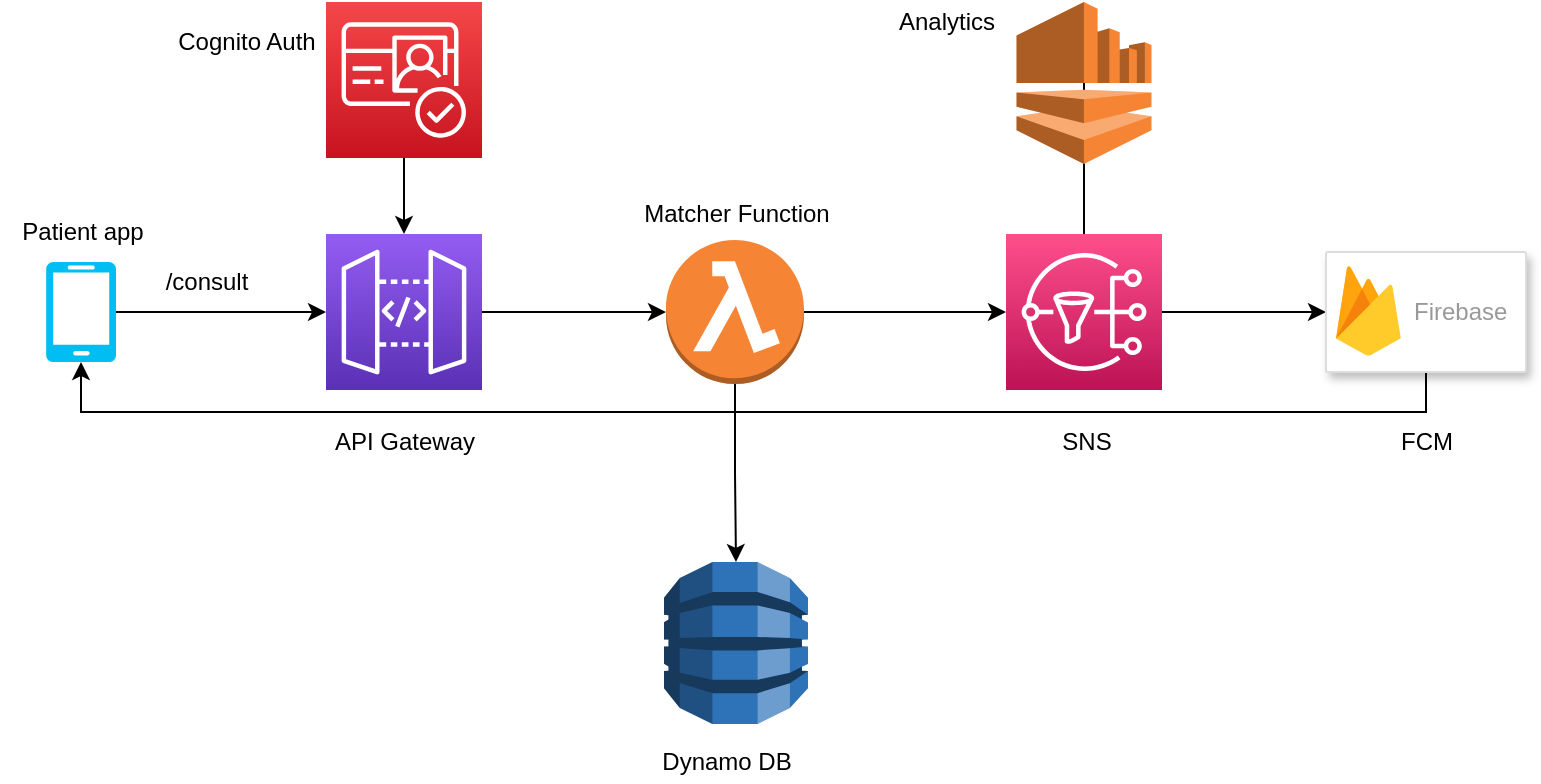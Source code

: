 <mxfile version="18.2.1" type="github">
  <diagram id="8dOqQhNxFz7nHlCJ9IUA" name="Page-1">
    <mxGraphModel dx="868" dy="482" grid="1" gridSize="10" guides="1" tooltips="1" connect="1" arrows="1" fold="1" page="1" pageScale="1" pageWidth="850" pageHeight="1100" math="0" shadow="0">
      <root>
        <mxCell id="0" />
        <mxCell id="1" parent="0" />
        <mxCell id="uQbY0OOqVsN9o2MsZS_4-6" value="" style="edgeStyle=orthogonalEdgeStyle;rounded=0;orthogonalLoop=1;jettySize=auto;html=1;" edge="1" parent="1" source="uQbY0OOqVsN9o2MsZS_4-2" target="uQbY0OOqVsN9o2MsZS_4-3">
          <mxGeometry relative="1" as="geometry" />
        </mxCell>
        <mxCell id="uQbY0OOqVsN9o2MsZS_4-2" value="" style="verticalLabelPosition=bottom;html=1;verticalAlign=top;align=center;strokeColor=none;fillColor=#00BEF2;shape=mxgraph.azure.mobile;pointerEvents=1;" vertex="1" parent="1">
          <mxGeometry x="40" y="130" width="35" height="50" as="geometry" />
        </mxCell>
        <mxCell id="uQbY0OOqVsN9o2MsZS_4-12" value="" style="edgeStyle=orthogonalEdgeStyle;rounded=0;orthogonalLoop=1;jettySize=auto;html=1;" edge="1" parent="1" source="uQbY0OOqVsN9o2MsZS_4-3" target="uQbY0OOqVsN9o2MsZS_4-7">
          <mxGeometry relative="1" as="geometry" />
        </mxCell>
        <mxCell id="uQbY0OOqVsN9o2MsZS_4-3" value="" style="sketch=0;points=[[0,0,0],[0.25,0,0],[0.5,0,0],[0.75,0,0],[1,0,0],[0,1,0],[0.25,1,0],[0.5,1,0],[0.75,1,0],[1,1,0],[0,0.25,0],[0,0.5,0],[0,0.75,0],[1,0.25,0],[1,0.5,0],[1,0.75,0]];outlineConnect=0;fontColor=#232F3E;gradientColor=#945DF2;gradientDirection=north;fillColor=#5A30B5;strokeColor=#ffffff;dashed=0;verticalLabelPosition=bottom;verticalAlign=top;align=center;html=1;fontSize=12;fontStyle=0;aspect=fixed;shape=mxgraph.aws4.resourceIcon;resIcon=mxgraph.aws4.api_gateway;" vertex="1" parent="1">
          <mxGeometry x="180" y="116" width="78" height="78" as="geometry" />
        </mxCell>
        <mxCell id="uQbY0OOqVsN9o2MsZS_4-5" value="" style="edgeStyle=orthogonalEdgeStyle;rounded=0;orthogonalLoop=1;jettySize=auto;html=1;" edge="1" parent="1" source="uQbY0OOqVsN9o2MsZS_4-4" target="uQbY0OOqVsN9o2MsZS_4-3">
          <mxGeometry relative="1" as="geometry" />
        </mxCell>
        <mxCell id="uQbY0OOqVsN9o2MsZS_4-4" value="" style="sketch=0;points=[[0,0,0],[0.25,0,0],[0.5,0,0],[0.75,0,0],[1,0,0],[0,1,0],[0.25,1,0],[0.5,1,0],[0.75,1,0],[1,1,0],[0,0.25,0],[0,0.5,0],[0,0.75,0],[1,0.25,0],[1,0.5,0],[1,0.75,0]];outlineConnect=0;fontColor=#232F3E;gradientColor=#F54749;gradientDirection=north;fillColor=#C7131F;strokeColor=#ffffff;dashed=0;verticalLabelPosition=bottom;verticalAlign=top;align=center;html=1;fontSize=12;fontStyle=0;aspect=fixed;shape=mxgraph.aws4.resourceIcon;resIcon=mxgraph.aws4.cognito;" vertex="1" parent="1">
          <mxGeometry x="180" width="78" height="78" as="geometry" />
        </mxCell>
        <mxCell id="uQbY0OOqVsN9o2MsZS_4-14" value="" style="edgeStyle=orthogonalEdgeStyle;rounded=0;orthogonalLoop=1;jettySize=auto;html=1;" edge="1" parent="1" source="uQbY0OOqVsN9o2MsZS_4-7" target="uQbY0OOqVsN9o2MsZS_4-13">
          <mxGeometry relative="1" as="geometry" />
        </mxCell>
        <mxCell id="uQbY0OOqVsN9o2MsZS_4-16" value="" style="edgeStyle=orthogonalEdgeStyle;rounded=0;orthogonalLoop=1;jettySize=auto;html=1;" edge="1" parent="1" source="uQbY0OOqVsN9o2MsZS_4-7" target="uQbY0OOqVsN9o2MsZS_4-15">
          <mxGeometry relative="1" as="geometry" />
        </mxCell>
        <mxCell id="uQbY0OOqVsN9o2MsZS_4-7" value="" style="outlineConnect=0;dashed=0;verticalLabelPosition=bottom;verticalAlign=top;align=center;html=1;shape=mxgraph.aws3.lambda_function;fillColor=#F58534;gradientColor=none;" vertex="1" parent="1">
          <mxGeometry x="350" y="119" width="69" height="72" as="geometry" />
        </mxCell>
        <mxCell id="uQbY0OOqVsN9o2MsZS_4-13" value="" style="outlineConnect=0;dashed=0;verticalLabelPosition=bottom;verticalAlign=top;align=center;html=1;shape=mxgraph.aws3.dynamo_db;fillColor=#2E73B8;gradientColor=none;" vertex="1" parent="1">
          <mxGeometry x="349" y="280" width="72" height="81" as="geometry" />
        </mxCell>
        <mxCell id="uQbY0OOqVsN9o2MsZS_4-22" value="" style="edgeStyle=orthogonalEdgeStyle;rounded=0;orthogonalLoop=1;jettySize=auto;html=1;" edge="1" parent="1" source="uQbY0OOqVsN9o2MsZS_4-15" target="uQbY0OOqVsN9o2MsZS_4-17">
          <mxGeometry relative="1" as="geometry" />
        </mxCell>
        <mxCell id="uQbY0OOqVsN9o2MsZS_4-24" value="" style="edgeStyle=orthogonalEdgeStyle;rounded=0;orthogonalLoop=1;jettySize=auto;html=1;" edge="1" parent="1" source="uQbY0OOqVsN9o2MsZS_4-15">
          <mxGeometry relative="1" as="geometry">
            <mxPoint x="559" y="27" as="targetPoint" />
          </mxGeometry>
        </mxCell>
        <mxCell id="uQbY0OOqVsN9o2MsZS_4-15" value="" style="sketch=0;points=[[0,0,0],[0.25,0,0],[0.5,0,0],[0.75,0,0],[1,0,0],[0,1,0],[0.25,1,0],[0.5,1,0],[0.75,1,0],[1,1,0],[0,0.25,0],[0,0.5,0],[0,0.75,0],[1,0.25,0],[1,0.5,0],[1,0.75,0]];outlineConnect=0;fontColor=#232F3E;gradientColor=#FF4F8B;gradientDirection=north;fillColor=#BC1356;strokeColor=#ffffff;dashed=0;verticalLabelPosition=bottom;verticalAlign=top;align=center;html=1;fontSize=12;fontStyle=0;aspect=fixed;shape=mxgraph.aws4.resourceIcon;resIcon=mxgraph.aws4.sns;" vertex="1" parent="1">
          <mxGeometry x="520" y="116" width="78" height="78" as="geometry" />
        </mxCell>
        <mxCell id="uQbY0OOqVsN9o2MsZS_4-25" style="edgeStyle=orthogonalEdgeStyle;rounded=0;orthogonalLoop=1;jettySize=auto;html=1;exitX=0.5;exitY=1;exitDx=0;exitDy=0;entryX=0.5;entryY=1;entryDx=0;entryDy=0;entryPerimeter=0;" edge="1" parent="1" source="uQbY0OOqVsN9o2MsZS_4-17" target="uQbY0OOqVsN9o2MsZS_4-2">
          <mxGeometry relative="1" as="geometry" />
        </mxCell>
        <mxCell id="uQbY0OOqVsN9o2MsZS_4-17" value="" style="strokeColor=#dddddd;shadow=1;strokeWidth=1;rounded=1;absoluteArcSize=1;arcSize=2;" vertex="1" parent="1">
          <mxGeometry x="680" y="125" width="100" height="60" as="geometry" />
        </mxCell>
        <mxCell id="uQbY0OOqVsN9o2MsZS_4-18" value="Firebase" style="sketch=0;dashed=0;connectable=0;html=1;fillColor=#5184F3;strokeColor=none;shape=mxgraph.gcp2.firebase;part=1;labelPosition=right;verticalLabelPosition=middle;align=left;verticalAlign=middle;spacingLeft=5;fontColor=#999999;fontSize=12;" vertex="1" parent="uQbY0OOqVsN9o2MsZS_4-17">
          <mxGeometry width="32.4" height="45" relative="1" as="geometry">
            <mxPoint x="5" y="7" as="offset" />
          </mxGeometry>
        </mxCell>
        <mxCell id="uQbY0OOqVsN9o2MsZS_4-21" value="" style="outlineConnect=0;dashed=0;verticalLabelPosition=bottom;verticalAlign=top;align=center;html=1;shape=mxgraph.aws3.kinesis;fillColor=#F58534;gradientColor=none;" vertex="1" parent="1">
          <mxGeometry x="525.25" width="67.5" height="81" as="geometry" />
        </mxCell>
        <mxCell id="uQbY0OOqVsN9o2MsZS_4-26" value="Cognito Auth&lt;br&gt;" style="text;html=1;align=center;verticalAlign=middle;resizable=0;points=[];autosize=1;strokeColor=none;fillColor=none;" vertex="1" parent="1">
          <mxGeometry x="100" y="10" width="80" height="20" as="geometry" />
        </mxCell>
        <mxCell id="uQbY0OOqVsN9o2MsZS_4-27" value="Patient app&lt;br&gt;" style="text;html=1;align=center;verticalAlign=middle;resizable=0;points=[];autosize=1;strokeColor=none;fillColor=none;" vertex="1" parent="1">
          <mxGeometry x="17.5" y="105" width="80" height="20" as="geometry" />
        </mxCell>
        <mxCell id="uQbY0OOqVsN9o2MsZS_4-28" value="API Gateway" style="text;html=1;align=center;verticalAlign=middle;resizable=0;points=[];autosize=1;strokeColor=none;fillColor=none;" vertex="1" parent="1">
          <mxGeometry x="174" y="210" width="90" height="20" as="geometry" />
        </mxCell>
        <mxCell id="uQbY0OOqVsN9o2MsZS_4-29" value="Matcher Function" style="text;html=1;align=center;verticalAlign=middle;resizable=0;points=[];autosize=1;strokeColor=none;fillColor=none;" vertex="1" parent="1">
          <mxGeometry x="330" y="96" width="110" height="20" as="geometry" />
        </mxCell>
        <mxCell id="uQbY0OOqVsN9o2MsZS_4-30" value="Dynamo DB" style="text;html=1;align=center;verticalAlign=middle;resizable=0;points=[];autosize=1;strokeColor=none;fillColor=none;" vertex="1" parent="1">
          <mxGeometry x="340" y="370" width="80" height="20" as="geometry" />
        </mxCell>
        <mxCell id="uQbY0OOqVsN9o2MsZS_4-31" value="SNS" style="text;html=1;align=center;verticalAlign=middle;resizable=0;points=[];autosize=1;strokeColor=none;fillColor=none;" vertex="1" parent="1">
          <mxGeometry x="540" y="210" width="40" height="20" as="geometry" />
        </mxCell>
        <mxCell id="uQbY0OOqVsN9o2MsZS_4-32" value="FCM" style="text;html=1;align=center;verticalAlign=middle;resizable=0;points=[];autosize=1;strokeColor=none;fillColor=none;" vertex="1" parent="1">
          <mxGeometry x="710" y="210" width="40" height="20" as="geometry" />
        </mxCell>
        <mxCell id="uQbY0OOqVsN9o2MsZS_4-33" value="Analytics" style="text;html=1;align=center;verticalAlign=middle;resizable=0;points=[];autosize=1;strokeColor=none;fillColor=none;" vertex="1" parent="1">
          <mxGeometry x="460" width="60" height="20" as="geometry" />
        </mxCell>
        <mxCell id="uQbY0OOqVsN9o2MsZS_4-34" value="/consult" style="text;html=1;align=center;verticalAlign=middle;resizable=0;points=[];autosize=1;strokeColor=none;fillColor=none;" vertex="1" parent="1">
          <mxGeometry x="90" y="130" width="60" height="20" as="geometry" />
        </mxCell>
      </root>
    </mxGraphModel>
  </diagram>
</mxfile>
